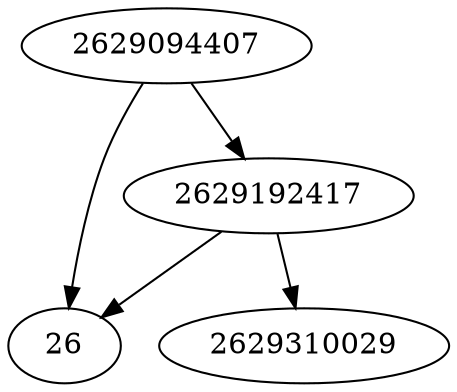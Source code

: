 strict digraph  {
2629192417;
26;
2629310029;
2629094407;
2629192417 -> 26;
2629192417 -> 2629310029;
2629094407 -> 26;
2629094407 -> 2629192417;
}
